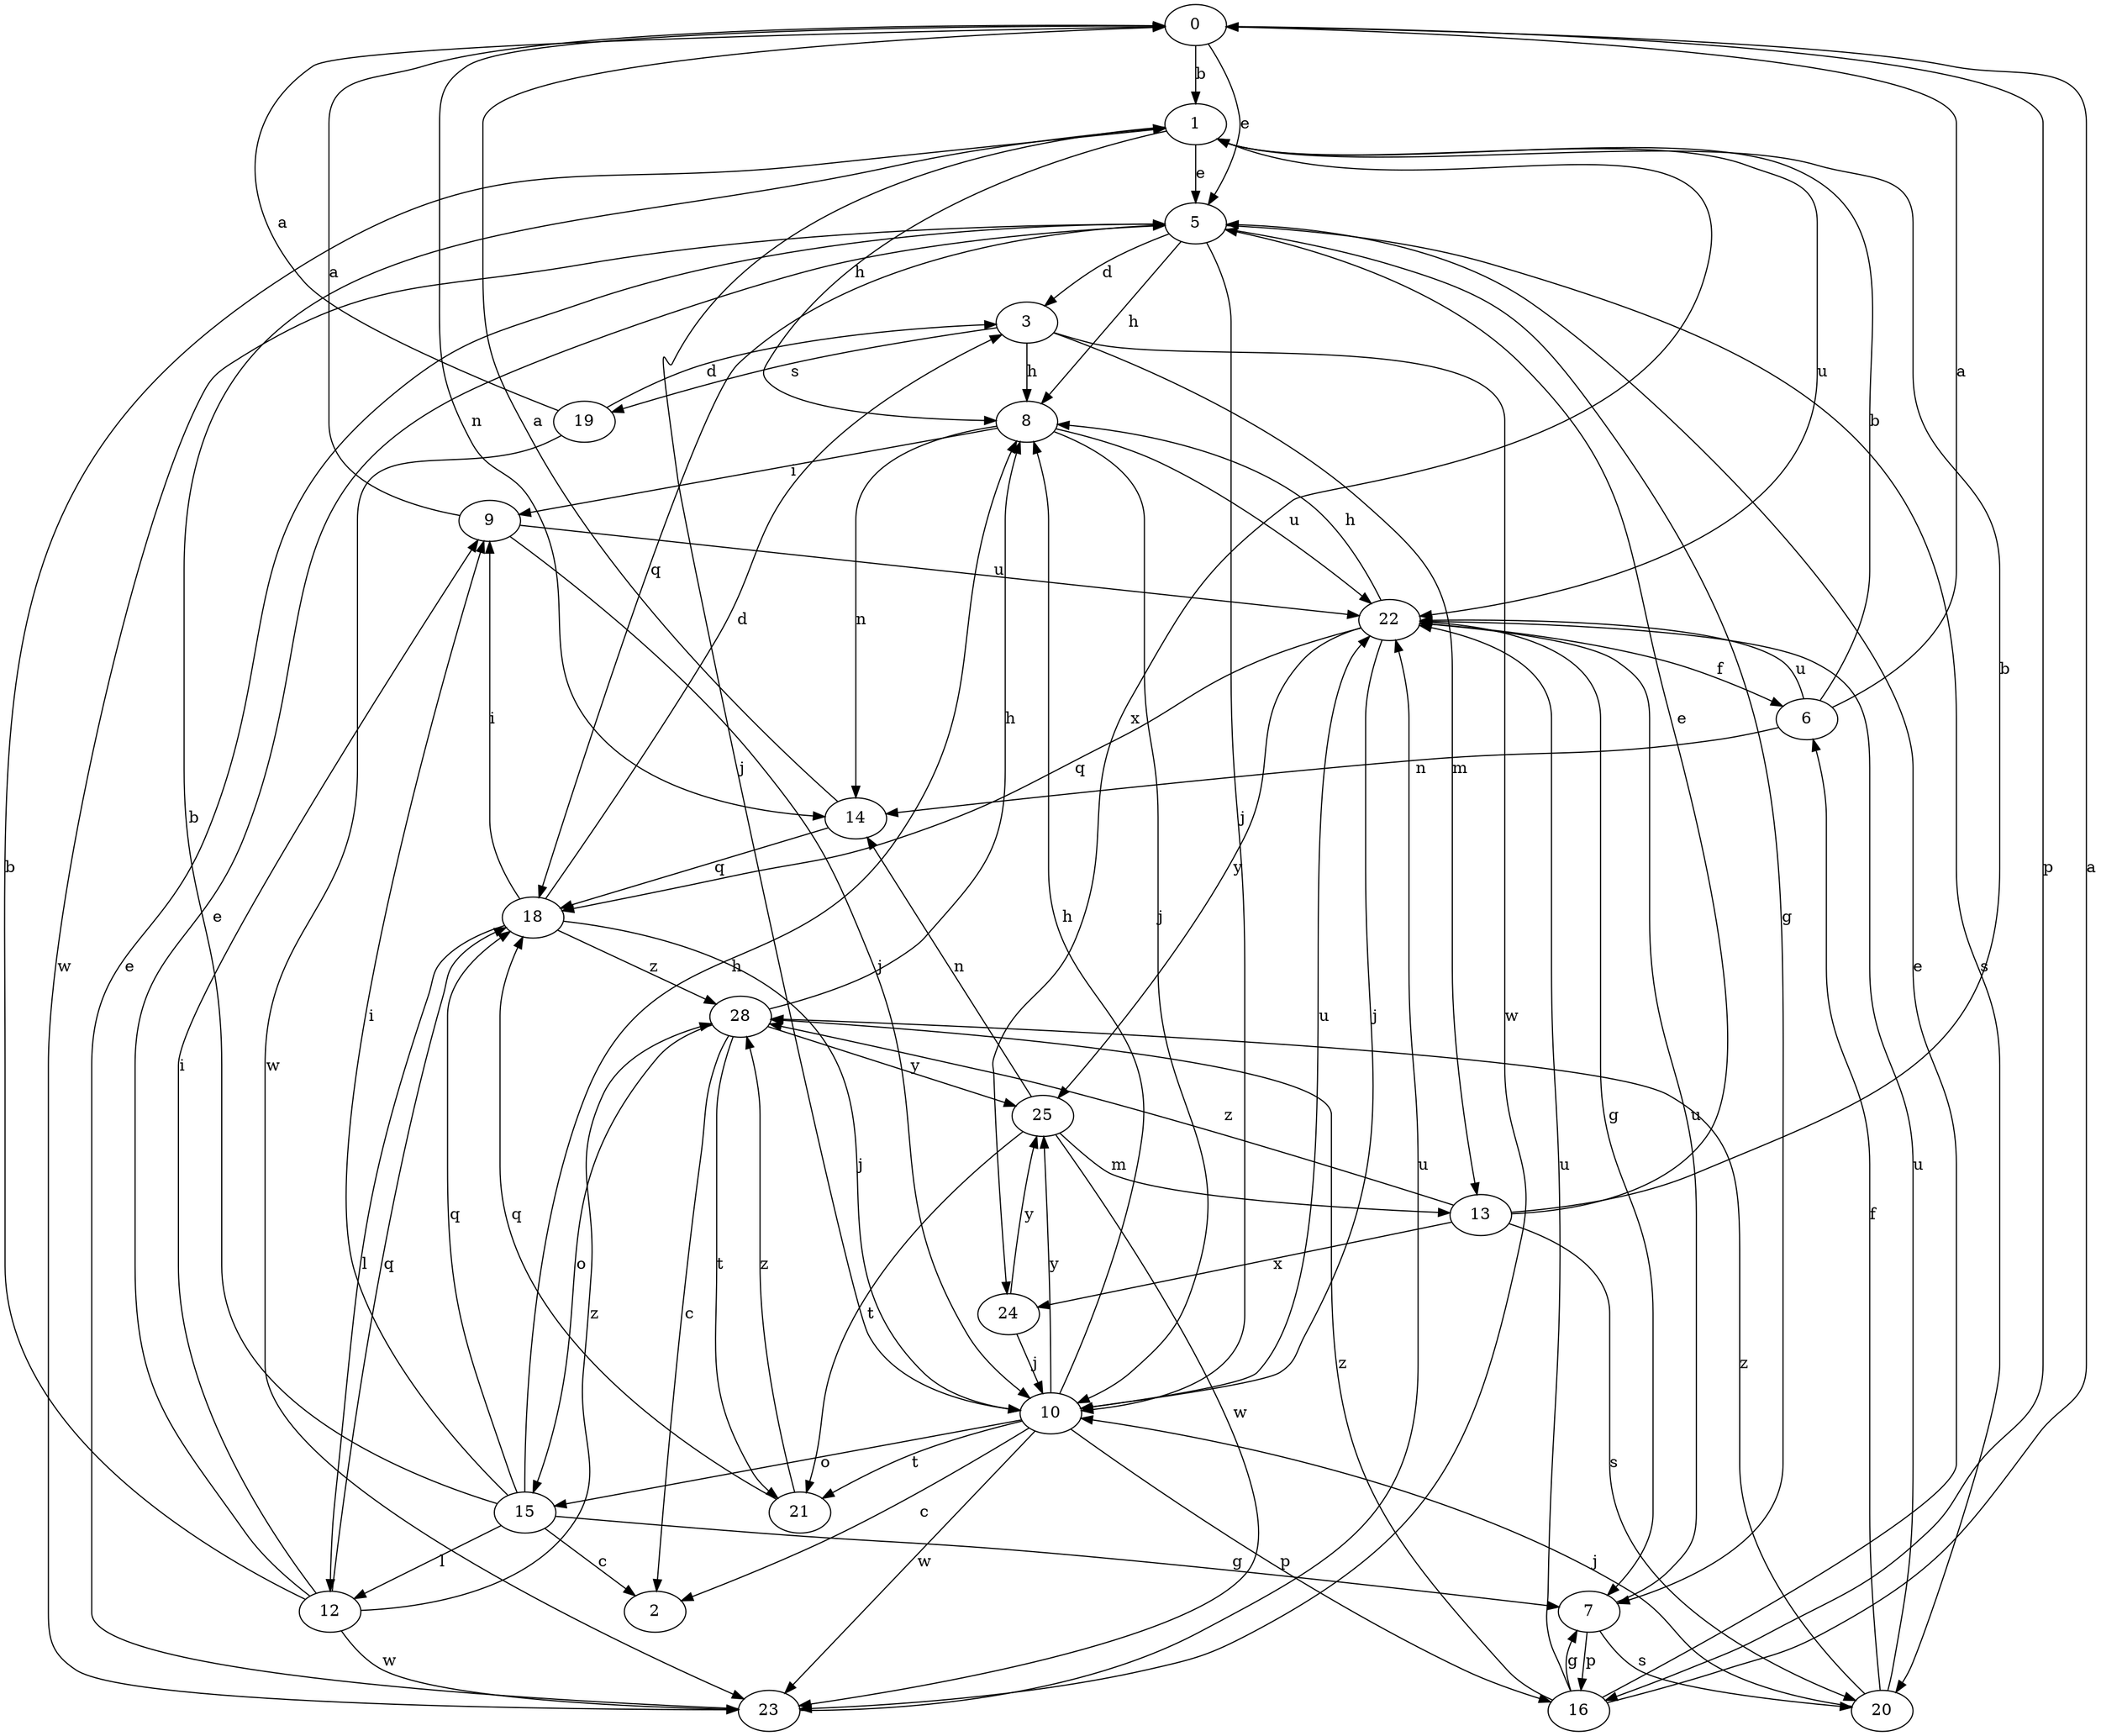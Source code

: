 strict digraph  {
0;
1;
2;
3;
5;
6;
7;
8;
9;
10;
12;
13;
14;
15;
16;
18;
19;
20;
21;
22;
23;
24;
25;
28;
0 -> 1  [label=b];
0 -> 5  [label=e];
0 -> 14  [label=n];
0 -> 16  [label=p];
1 -> 5  [label=e];
1 -> 8  [label=h];
1 -> 10  [label=j];
1 -> 22  [label=u];
1 -> 24  [label=x];
3 -> 8  [label=h];
3 -> 13  [label=m];
3 -> 19  [label=s];
3 -> 23  [label=w];
5 -> 3  [label=d];
5 -> 7  [label=g];
5 -> 8  [label=h];
5 -> 10  [label=j];
5 -> 18  [label=q];
5 -> 20  [label=s];
5 -> 23  [label=w];
6 -> 0  [label=a];
6 -> 1  [label=b];
6 -> 14  [label=n];
6 -> 22  [label=u];
7 -> 16  [label=p];
7 -> 20  [label=s];
7 -> 22  [label=u];
8 -> 9  [label=i];
8 -> 10  [label=j];
8 -> 14  [label=n];
8 -> 22  [label=u];
9 -> 0  [label=a];
9 -> 10  [label=j];
9 -> 22  [label=u];
10 -> 2  [label=c];
10 -> 8  [label=h];
10 -> 15  [label=o];
10 -> 16  [label=p];
10 -> 21  [label=t];
10 -> 22  [label=u];
10 -> 23  [label=w];
10 -> 25  [label=y];
12 -> 1  [label=b];
12 -> 5  [label=e];
12 -> 9  [label=i];
12 -> 18  [label=q];
12 -> 23  [label=w];
12 -> 28  [label=z];
13 -> 1  [label=b];
13 -> 5  [label=e];
13 -> 20  [label=s];
13 -> 24  [label=x];
13 -> 28  [label=z];
14 -> 0  [label=a];
14 -> 18  [label=q];
15 -> 1  [label=b];
15 -> 2  [label=c];
15 -> 7  [label=g];
15 -> 8  [label=h];
15 -> 9  [label=i];
15 -> 12  [label=l];
15 -> 18  [label=q];
16 -> 0  [label=a];
16 -> 5  [label=e];
16 -> 7  [label=g];
16 -> 22  [label=u];
16 -> 28  [label=z];
18 -> 3  [label=d];
18 -> 9  [label=i];
18 -> 10  [label=j];
18 -> 12  [label=l];
18 -> 28  [label=z];
19 -> 0  [label=a];
19 -> 3  [label=d];
19 -> 23  [label=w];
20 -> 6  [label=f];
20 -> 10  [label=j];
20 -> 22  [label=u];
20 -> 28  [label=z];
21 -> 18  [label=q];
21 -> 28  [label=z];
22 -> 6  [label=f];
22 -> 7  [label=g];
22 -> 8  [label=h];
22 -> 10  [label=j];
22 -> 18  [label=q];
22 -> 25  [label=y];
23 -> 5  [label=e];
23 -> 22  [label=u];
24 -> 10  [label=j];
24 -> 25  [label=y];
25 -> 13  [label=m];
25 -> 14  [label=n];
25 -> 21  [label=t];
25 -> 23  [label=w];
28 -> 2  [label=c];
28 -> 8  [label=h];
28 -> 15  [label=o];
28 -> 21  [label=t];
28 -> 25  [label=y];
}
